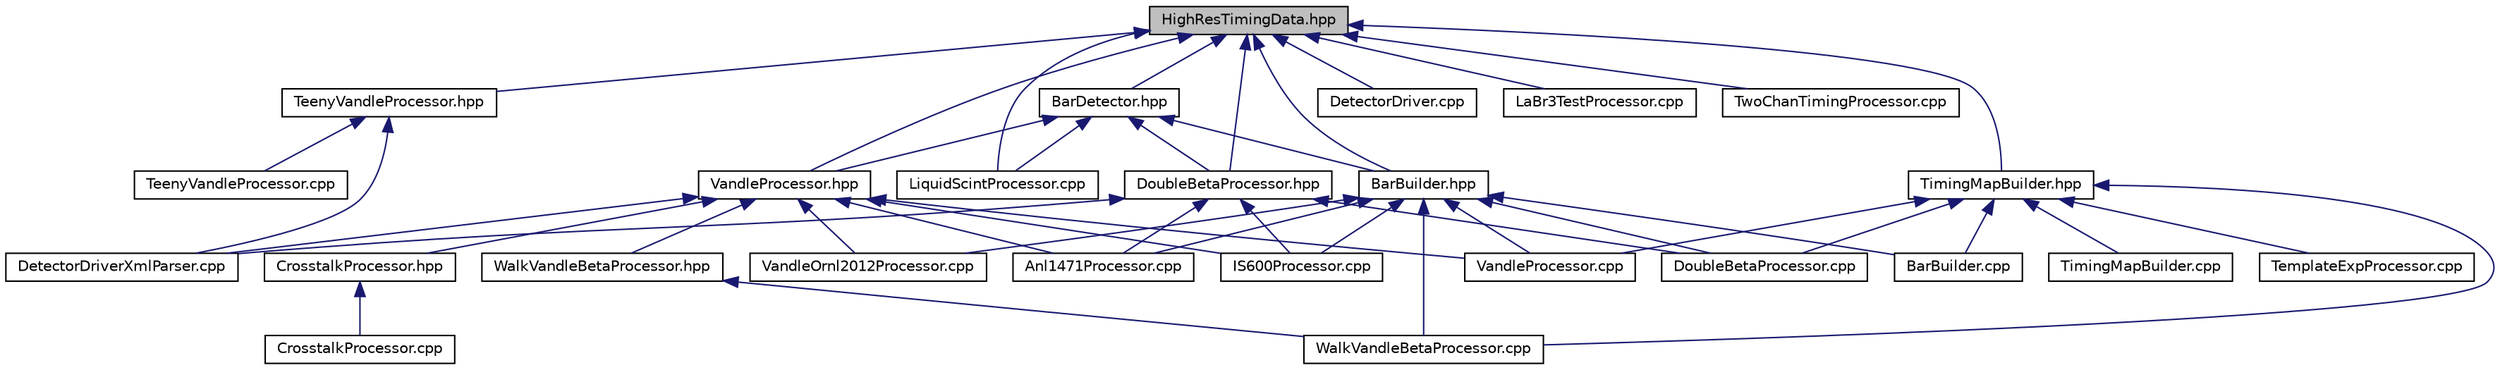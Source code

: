 digraph "HighResTimingData.hpp"
{
  edge [fontname="Helvetica",fontsize="10",labelfontname="Helvetica",labelfontsize="10"];
  node [fontname="Helvetica",fontsize="10",shape=record];
  Node1 [label="HighResTimingData.hpp",height=0.2,width=0.4,color="black", fillcolor="grey75", style="filled", fontcolor="black"];
  Node1 -> Node2 [dir="back",color="midnightblue",fontsize="10",style="solid",fontname="Helvetica"];
  Node2 [label="BarDetector.hpp",height=0.2,width=0.4,color="black", fillcolor="white", style="filled",URL="$d3/d54/_bar_detector_8hpp.html",tooltip="A class to handle bar style detectors (VANDLE, Betas, etc.) "];
  Node2 -> Node3 [dir="back",color="midnightblue",fontsize="10",style="solid",fontname="Helvetica"];
  Node3 [label="BarBuilder.hpp",height=0.2,width=0.4,color="black", fillcolor="white", style="filled",URL="$d0/d1c/_bar_builder_8hpp.html",tooltip="A class to build bar style detectors. "];
  Node3 -> Node4 [dir="back",color="midnightblue",fontsize="10",style="solid",fontname="Helvetica"];
  Node4 [label="BarBuilder.cpp",height=0.2,width=0.4,color="black", fillcolor="white", style="filled",URL="$d8/dde/_bar_builder_8cpp.html",tooltip="A class that builds bar type detectors. "];
  Node3 -> Node5 [dir="back",color="midnightblue",fontsize="10",style="solid",fontname="Helvetica"];
  Node5 [label="Anl1471Processor.cpp",height=0.2,width=0.4,color="black", fillcolor="white", style="filled",URL="$d6/df5/_anl1471_processor_8cpp.html",tooltip="A class to process data from ANL1471 experiment using VANDLE. "];
  Node3 -> Node6 [dir="back",color="midnightblue",fontsize="10",style="solid",fontname="Helvetica"];
  Node6 [label="IS600Processor.cpp",height=0.2,width=0.4,color="black", fillcolor="white", style="filled",URL="$d4/dbf/_i_s600_processor_8cpp.html",tooltip="A class to process data from ISOLDE 599 and 600 experiments using VANDLE. "];
  Node3 -> Node7 [dir="back",color="midnightblue",fontsize="10",style="solid",fontname="Helvetica"];
  Node7 [label="VandleOrnl2012Processor.cpp",height=0.2,width=0.4,color="black", fillcolor="white", style="filled",URL="$dd/dc0/_vandle_ornl2012_processor_8cpp.html",tooltip="A class to process data from the LeRIBSS 2012 campaign. "];
  Node3 -> Node8 [dir="back",color="midnightblue",fontsize="10",style="solid",fontname="Helvetica"];
  Node8 [label="WalkVandleBetaProcessor.cpp",height=0.2,width=0.4,color="black", fillcolor="white", style="filled",URL="$da/d74/_walk_vandle_beta_processor_8cpp.html",tooltip="A class to determine the walk between Vandle and the LeRIBSS betas. "];
  Node3 -> Node9 [dir="back",color="midnightblue",fontsize="10",style="solid",fontname="Helvetica"];
  Node9 [label="DoubleBetaProcessor.cpp",height=0.2,width=0.4,color="black", fillcolor="white", style="filled",URL="$d6/d1f/_double_beta_processor_8cpp.html",tooltip="A DoubleBeta processor class that can be used to analyze double beta detectors. "];
  Node3 -> Node10 [dir="back",color="midnightblue",fontsize="10",style="solid",fontname="Helvetica"];
  Node10 [label="VandleProcessor.cpp",height=0.2,width=0.4,color="black", fillcolor="white", style="filled",URL="$d8/d7f/_vandle_processor_8cpp.html",tooltip="Processes information for VANDLE. "];
  Node2 -> Node11 [dir="back",color="midnightblue",fontsize="10",style="solid",fontname="Helvetica"];
  Node11 [label="DoubleBetaProcessor.hpp",height=0.2,width=0.4,color="black", fillcolor="white", style="filled",URL="$d7/da5/_double_beta_processor_8hpp.html",tooltip="A Template class to be used to build others. "];
  Node11 -> Node12 [dir="back",color="midnightblue",fontsize="10",style="solid",fontname="Helvetica"];
  Node12 [label="DetectorDriverXmlParser.cpp",height=0.2,width=0.4,color="black", fillcolor="white", style="filled",URL="$dc/d67/_detector_driver_xml_parser_8cpp.html",tooltip="Class to parse the DetectorDriver node. "];
  Node11 -> Node5 [dir="back",color="midnightblue",fontsize="10",style="solid",fontname="Helvetica"];
  Node11 -> Node6 [dir="back",color="midnightblue",fontsize="10",style="solid",fontname="Helvetica"];
  Node11 -> Node9 [dir="back",color="midnightblue",fontsize="10",style="solid",fontname="Helvetica"];
  Node2 -> Node13 [dir="back",color="midnightblue",fontsize="10",style="solid",fontname="Helvetica"];
  Node13 [label="VandleProcessor.hpp",height=0.2,width=0.4,color="black", fillcolor="white", style="filled",URL="$d0/de2/_vandle_processor_8hpp.html",tooltip="A class to handle VANDLE bars Processes information from the VANDLE Bars, allows for beta-gamma-neutr..."];
  Node13 -> Node12 [dir="back",color="midnightblue",fontsize="10",style="solid",fontname="Helvetica"];
  Node13 -> Node14 [dir="back",color="midnightblue",fontsize="10",style="solid",fontname="Helvetica"];
  Node14 [label="CrosstalkProcessor.hpp",height=0.2,width=0.4,color="black", fillcolor="white", style="filled",URL="$dc/d3f/_crosstalk_processor_8hpp.html",tooltip="A Crosstalk class to be used to build others. "];
  Node14 -> Node15 [dir="back",color="midnightblue",fontsize="10",style="solid",fontname="Helvetica"];
  Node15 [label="CrosstalkProcessor.cpp",height=0.2,width=0.4,color="black", fillcolor="white", style="filled",URL="$d9/d45/_crosstalk_processor_8cpp.html",tooltip="A Template processor class that can be used to build your own. "];
  Node13 -> Node16 [dir="back",color="midnightblue",fontsize="10",style="solid",fontname="Helvetica"];
  Node16 [label="WalkVandleBetaProcessor.hpp",height=0.2,width=0.4,color="black", fillcolor="white", style="filled",URL="$dd/dc1/_walk_vandle_beta_processor_8hpp.html",tooltip="A class to determine the walk between Vandle and the LeRIBSS betas. "];
  Node16 -> Node8 [dir="back",color="midnightblue",fontsize="10",style="solid",fontname="Helvetica"];
  Node13 -> Node5 [dir="back",color="midnightblue",fontsize="10",style="solid",fontname="Helvetica"];
  Node13 -> Node6 [dir="back",color="midnightblue",fontsize="10",style="solid",fontname="Helvetica"];
  Node13 -> Node7 [dir="back",color="midnightblue",fontsize="10",style="solid",fontname="Helvetica"];
  Node13 -> Node10 [dir="back",color="midnightblue",fontsize="10",style="solid",fontname="Helvetica"];
  Node2 -> Node17 [dir="back",color="midnightblue",fontsize="10",style="solid",fontname="Helvetica"];
  Node17 [label="LiquidScintProcessor.cpp",height=0.2,width=0.4,color="black", fillcolor="white", style="filled",URL="$d2/d61/_liquid_scint_processor_8cpp.html"];
  Node1 -> Node3 [dir="back",color="midnightblue",fontsize="10",style="solid",fontname="Helvetica"];
  Node1 -> Node18 [dir="back",color="midnightblue",fontsize="10",style="solid",fontname="Helvetica"];
  Node18 [label="TimingMapBuilder.hpp",height=0.2,width=0.4,color="black", fillcolor="white", style="filled",URL="$df/d79/_timing_map_builder_8hpp.html",tooltip="Class to build timing maps. "];
  Node18 -> Node4 [dir="back",color="midnightblue",fontsize="10",style="solid",fontname="Helvetica"];
  Node18 -> Node19 [dir="back",color="midnightblue",fontsize="10",style="solid",fontname="Helvetica"];
  Node19 [label="TimingMapBuilder.cpp",height=0.2,width=0.4,color="black", fillcolor="white", style="filled",URL="$d9/dec/_timing_map_builder_8cpp.html",tooltip="A Class to build TimingMaps. "];
  Node18 -> Node20 [dir="back",color="midnightblue",fontsize="10",style="solid",fontname="Helvetica"];
  Node20 [label="TemplateExpProcessor.cpp",height=0.2,width=0.4,color="black", fillcolor="white", style="filled",URL="$de/dd7/_template_exp_processor_8cpp.html",tooltip="Example class for experiment specific setups. "];
  Node18 -> Node8 [dir="back",color="midnightblue",fontsize="10",style="solid",fontname="Helvetica"];
  Node18 -> Node9 [dir="back",color="midnightblue",fontsize="10",style="solid",fontname="Helvetica"];
  Node18 -> Node10 [dir="back",color="midnightblue",fontsize="10",style="solid",fontname="Helvetica"];
  Node1 -> Node21 [dir="back",color="midnightblue",fontsize="10",style="solid",fontname="Helvetica"];
  Node21 [label="DetectorDriver.cpp",height=0.2,width=0.4,color="black", fillcolor="white", style="filled",URL="$d4/df5/_detector_driver_8cpp.html",tooltip="Main driver for event processing. "];
  Node1 -> Node22 [dir="back",color="midnightblue",fontsize="10",style="solid",fontname="Helvetica"];
  Node22 [label="LaBr3TestProcessor.cpp",height=0.2,width=0.4,color="black", fillcolor="white", style="filled",URL="$d2/d5d/_la_br3_test_processor_8cpp.html",tooltip="A LaBr3Test processor class that can be used to build your own. "];
  Node1 -> Node23 [dir="back",color="midnightblue",fontsize="10",style="solid",fontname="Helvetica"];
  Node23 [label="TwoChanTimingProcessor.cpp",height=0.2,width=0.4,color="black", fillcolor="white", style="filled",URL="$dc/da5/_two_chan_timing_processor_8cpp.html",tooltip="Analyzes data from a simple Two channel Timing setup. "];
  Node1 -> Node11 [dir="back",color="midnightblue",fontsize="10",style="solid",fontname="Helvetica"];
  Node1 -> Node24 [dir="back",color="midnightblue",fontsize="10",style="solid",fontname="Helvetica"];
  Node24 [label="TeenyVandleProcessor.hpp",height=0.2,width=0.4,color="black", fillcolor="white", style="filled",URL="$d8/d58/_teeny_vandle_processor_8hpp.html",tooltip="A Template class to be used to build others. "];
  Node24 -> Node12 [dir="back",color="midnightblue",fontsize="10",style="solid",fontname="Helvetica"];
  Node24 -> Node25 [dir="back",color="midnightblue",fontsize="10",style="solid",fontname="Helvetica"];
  Node25 [label="TeenyVandleProcessor.cpp",height=0.2,width=0.4,color="black", fillcolor="white", style="filled",URL="$dc/dbb/_teeny_vandle_processor_8cpp.html",tooltip="A Template processor class that can be used to build your own. "];
  Node1 -> Node13 [dir="back",color="midnightblue",fontsize="10",style="solid",fontname="Helvetica"];
  Node1 -> Node17 [dir="back",color="midnightblue",fontsize="10",style="solid",fontname="Helvetica"];
}
